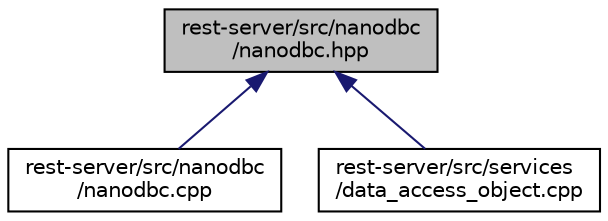 digraph "rest-server/src/nanodbc/nanodbc.hpp"
{
 // LATEX_PDF_SIZE
  edge [fontname="Helvetica",fontsize="10",labelfontname="Helvetica",labelfontsize="10"];
  node [fontname="Helvetica",fontsize="10",shape=record];
  Node9 [label="rest-server/src/nanodbc\l/nanodbc.hpp",height=0.2,width=0.4,color="black", fillcolor="grey75", style="filled", fontcolor="black",tooltip="The entirety of nanodbc can be found within this file and nanodbc.cpp."];
  Node9 -> Node10 [dir="back",color="midnightblue",fontsize="10",style="solid",fontname="Helvetica"];
  Node10 [label="rest-server/src/nanodbc\l/nanodbc.cpp",height=0.2,width=0.4,color="black", fillcolor="white", style="filled",URL="$nanodbc_8cpp.html",tooltip="Implementation details."];
  Node9 -> Node11 [dir="back",color="midnightblue",fontsize="10",style="solid",fontname="Helvetica"];
  Node11 [label="rest-server/src/services\l/data_access_object.cpp",height=0.2,width=0.4,color="black", fillcolor="white", style="filled",URL="$data__access__object_8cpp.html",tooltip="Implements the DataAccessObject."];
}

